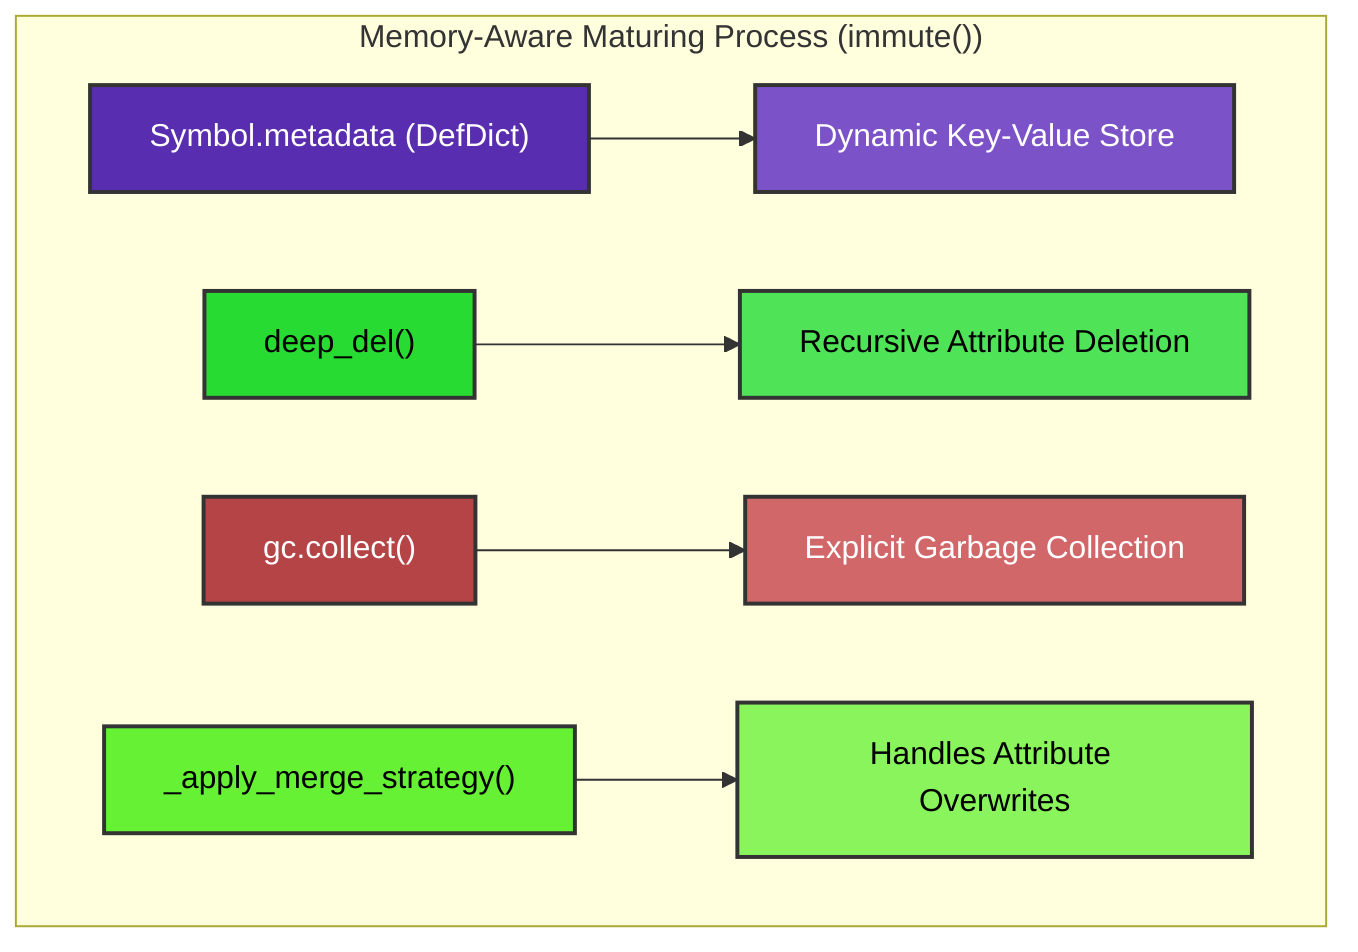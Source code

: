 graph TD
    subgraph "Memory-Aware Maturing Process #40;immute#40;#41;#41;"
        H[Symbol.metadata #40;DefDict#41;] --> I[Dynamic Key-Value Store];
        J[deep_del#40;#41;] --> K[Recursive Attribute Deletion];
        L[gc.collect#40;#41;] --> M[Explicit Garbage Collection];
        N[_apply_merge_strategy#40;#41;] --> O[Handles Attribute Overwrites];
    end

    %% Method nodes - left side
    style H fill:#592daf,stroke:#333,stroke-width:2px,color:#FFFFFF
    style J fill:#28db32,stroke:#333,stroke-width:2px,color:#000000
    style L fill:#b54446,stroke:#333,stroke-width:2px,color:#FFFFFF
    style N fill:#67f134,stroke:#333,stroke-width:2px,color:#000000
    
    %% Result nodes - right side (matching colors with their corresponding method)
    style I fill:#7b52c7,stroke:#333,stroke-width:2px,color:#FFFFFF
    style K fill:#4fe357,stroke:#333,stroke-width:2px,color:#000000
    style M fill:#d16769,stroke:#333,stroke-width:2px,color:#FFFFFF
    style O fill:#8af45c,stroke:#333,stroke-width:2px,color:#000000